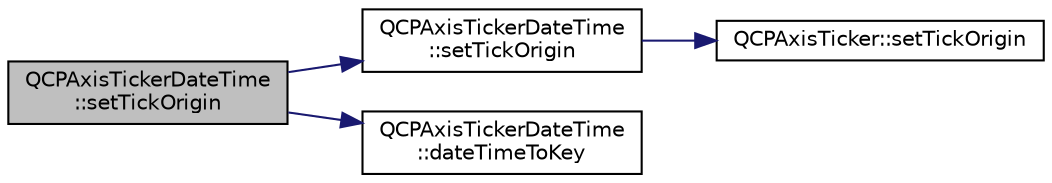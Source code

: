 digraph "QCPAxisTickerDateTime::setTickOrigin"
{
  edge [fontname="Helvetica",fontsize="10",labelfontname="Helvetica",labelfontsize="10"];
  node [fontname="Helvetica",fontsize="10",shape=record];
  rankdir="LR";
  Node43 [label="QCPAxisTickerDateTime\l::setTickOrigin",height=0.2,width=0.4,color="black", fillcolor="grey75", style="filled", fontcolor="black"];
  Node43 -> Node44 [color="midnightblue",fontsize="10",style="solid",fontname="Helvetica"];
  Node44 [label="QCPAxisTickerDateTime\l::setTickOrigin",height=0.2,width=0.4,color="black", fillcolor="white", style="filled",URL="$class_q_c_p_axis_ticker_date_time.html#a5388e048cbd32cf1ba730b9f1859eb5c"];
  Node44 -> Node45 [color="midnightblue",fontsize="10",style="solid",fontname="Helvetica"];
  Node45 [label="QCPAxisTicker::setTickOrigin",height=0.2,width=0.4,color="black", fillcolor="white", style="filled",URL="$class_q_c_p_axis_ticker.html#ab509c7e500293bf66a8409f0d7c23943"];
  Node43 -> Node46 [color="midnightblue",fontsize="10",style="solid",fontname="Helvetica"];
  Node46 [label="QCPAxisTickerDateTime\l::dateTimeToKey",height=0.2,width=0.4,color="black", fillcolor="white", style="filled",URL="$class_q_c_p_axis_ticker_date_time.html#aa24f293f16fff0f937bf71f4140033f1"];
}
